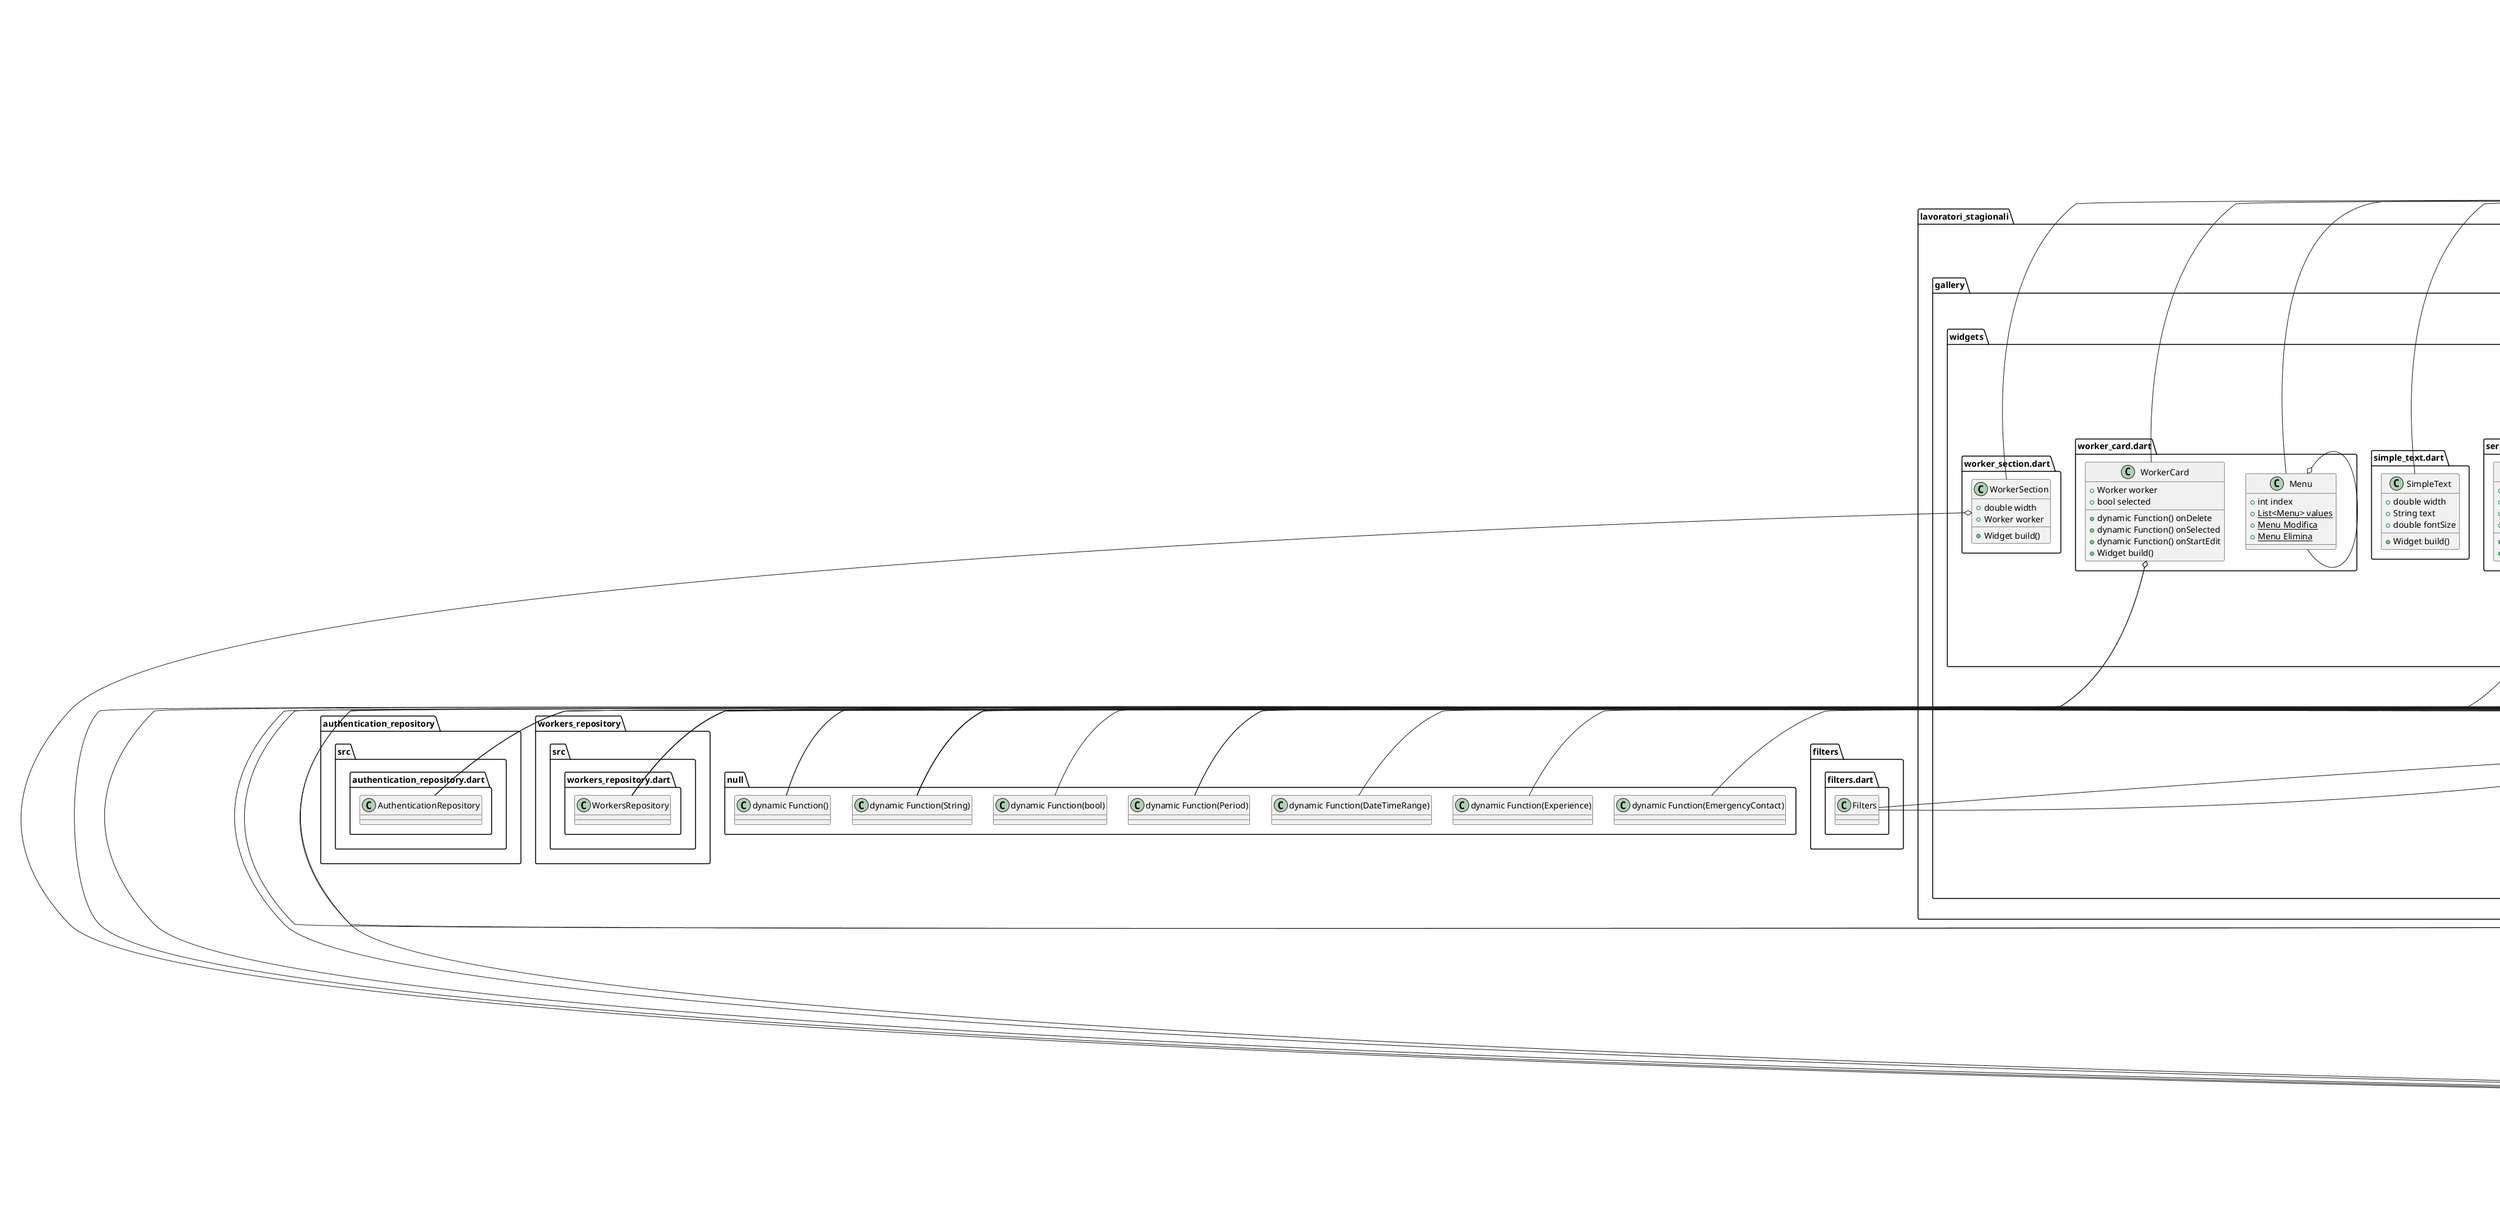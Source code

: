 @startuml
set namespaceSeparator ::

class "lavoratori_stagionali::app::app_bloc_observer.dart::AppBlocObserver" {
  +void onChange()
  +void onError()
}

"bloc::src::bloc_observer.dart::BlocObserver" <|-- "lavoratori_stagionali::app::app_bloc_observer.dart::AppBlocObserver"

class "lavoratori_stagionali::app::bloc::app_bloc.dart::AppBloc" {
  -AuthenticationRepository _authenticationRepository
  -StreamSubscription<Employee?> _employeeSubscription
  -void _onUserChanged()
  -void _onLogoutRequested()
  +Future<void> close()
}

"lavoratori_stagionali::app::bloc::app_bloc.dart::AppBloc" o-- "authentication_repository::src::authentication_repository.dart::AuthenticationRepository"
"lavoratori_stagionali::app::bloc::app_bloc.dart::AppBloc" o-- "dart::async::StreamSubscription<Employee>"
"bloc::src::bloc.dart::Bloc" <|-- "lavoratori_stagionali::app::bloc::app_bloc.dart::AppBloc"

abstract class "lavoratori_stagionali::app::bloc::app_bloc.dart::AppEvent" {
  +List<Object> props
}

"equatable::src::equatable.dart::Equatable" <|-- "lavoratori_stagionali::app::bloc::app_bloc.dart::AppEvent"

class "lavoratori_stagionali::app::bloc::app_bloc.dart::AppLogoutRequested" {
}

"lavoratori_stagionali::app::bloc::app_bloc.dart::AppEvent" <|-- "lavoratori_stagionali::app::bloc::app_bloc.dart::AppLogoutRequested"

class "lavoratori_stagionali::app::bloc::app_bloc.dart::AppEmployeeChanged" {
  +Employee employee
  +List<Object> props
}

"lavoratori_stagionali::app::bloc::app_bloc.dart::AppEmployeeChanged" o-- "employees_api::src::models::employee.dart::Employee"
"lavoratori_stagionali::app::bloc::app_bloc.dart::AppEvent" <|-- "lavoratori_stagionali::app::bloc::app_bloc.dart::AppEmployeeChanged"

class "lavoratori_stagionali::app::bloc::app_bloc.dart::AppState" {
  +AppStatus status
  +Employee employee
  +List<Object> props
}

"lavoratori_stagionali::app::bloc::app_bloc.dart::AppState" o-- "lavoratori_stagionali::app::bloc::app_bloc.dart::AppStatus"
"lavoratori_stagionali::app::bloc::app_bloc.dart::AppState" o-- "employees_api::src::models::employee.dart::Employee"
"equatable::src::equatable.dart::Equatable" <|-- "lavoratori_stagionali::app::bloc::app_bloc.dart::AppState"

class "lavoratori_stagionali::app::bloc::app_bloc.dart::AppStatus" {
  +int index
  {static} +List<AppStatus> values
  {static} +AppStatus authenticated
  {static} +AppStatus unauthenticated
}

"lavoratori_stagionali::app::bloc::app_bloc.dart::AppStatus" o-- "lavoratori_stagionali::app::bloc::app_bloc.dart::AppStatus"
"dart::core::Enum" <|-- "lavoratori_stagionali::app::bloc::app_bloc.dart::AppStatus"

class "lavoratori_stagionali::app::view::app.dart::App" {
  +WorkersRepository workersRepository
  +AuthenticationRepository authenticationRepository
  +Widget build()
}

"lavoratori_stagionali::app::view::app.dart::App" o-- "workers_repository::src::workers_repository.dart::WorkersRepository"
"lavoratori_stagionali::app::view::app.dart::App" o-- "authentication_repository::src::authentication_repository.dart::AuthenticationRepository"
"flutter::src::widgets::framework.dart::StatelessWidget" <|-- "lavoratori_stagionali::app::view::app.dart::App"

class "lavoratori_stagionali::app::view::app.dart::AppView" {
  +WorkersRepository workersRepository
  +Widget build()
}

"lavoratori_stagionali::app::view::app.dart::AppView" o-- "workers_repository::src::workers_repository.dart::WorkersRepository"
"flutter::src::widgets::framework.dart::StatelessWidget" <|-- "lavoratori_stagionali::app::view::app.dart::AppView"

class "lavoratori_stagionali::config.dart::Config" {
  {static} +String MONGO_DATABASE
  {static} +List<String> MONGO_COLLECTIONS
  {static} +String MONGO_HOST
  {static} +String MONGO_USER
  {static} +String MONGO_PASSWORD
  {static} +String SALT
  {static} +String PEPPER
}

class "lavoratori_stagionali::config.sample.dart::Config" {
  {static} +String MONGO_DATABASE
  {static} +List<String> MONGO_COLLECTIONS
  {static} +String MONGO_HOST
  {static} +String MONGO_USER
  {static} +String MONGO_PASSWORD
  {static} +String PEPPER
}

class "lavoratori_stagionali::creation::bloc::creation_bloc.dart::CreationBloc" {
  -WorkersRepository _workersRepository
  -Future<void> _onEditSubscriptionRequested()
  -Future<void> _onLanguagesSubscriptionRequested()
  -Future<void> _onLicensesSubscriptionRequested()
  -Future<void> _onAreasSubscriptionRequested()
  -Future<void> _onFieldsSubscriptionRequested()
  -Future<void> _onReset()
  -Future<void> _onWorkerSubmitted()
  -Future<void> _onFirstNameChanged()
  -Future<void> _onLastNameChanged()
  -Future<void> _onBirthdayChanged()
  -Future<void> _onBirthplaceChanged()
  -Future<void> _onNationalityChanged()
  -Future<void> _onAddressChanged()
  -Future<void> _onPhoneChanged()
  -Future<void> _onEmailChanged()
  -Future<void> _onOwnCarChanged()
  -Future<void> _onLanguageAdded()
  -Future<void> _onLanguageDeleted()
  -Future<void> _onLicenseAdded()
  -Future<void> _onLicenseDeleted()
  -Future<void> _onAreaAdded()
  -Future<void> _onAreaDeleted()
  -Future<void> _onPeriodAdded()
  -Future<void> _onPeriodDeleted()
  -Future<void> _onTaskAdded()
  -Future<void> _onTaskDeleted()
  -Future<void> _onExperienceAdded()
  -Future<void> _onExperienceDeleted()
  -Future<void> _onEmergencyContactAdded()
  -Future<void> _onEmergencyContactDeleted()
}

"lavoratori_stagionali::creation::bloc::creation_bloc.dart::CreationBloc" o-- "workers_repository::src::workers_repository.dart::WorkersRepository"
"bloc::src::bloc.dart::Bloc" <|-- "lavoratori_stagionali::creation::bloc::creation_bloc.dart::CreationBloc"

class "lavoratori_stagionali::creation::bloc::creation_bloc.dart::CreationState" {
  +CreationStatus status
  +List<String> allLanguages
  +List<String> allLicenses
  +List<String> allAreas
  +List<String> allFields
  +String firstname
  +String lastname
  +String birthday
  +String birthplace
  +String nationality
  +String address
  +String phone
  +String email
  +bool ownCar
  +List<String> languages
  +List<String> licenses
  +List<String> areas
  +List<String> fields
  +List<Period> periods
  +List<Experience> experiences
  +List<EmergencyContact> emergencyContacts
  +List<Object?> props
  +CreationState copyWith()
}

"lavoratori_stagionali::creation::bloc::creation_bloc.dart::CreationState" o-- "lavoratori_stagionali::creation::bloc::creation_bloc.dart::CreationStatus"
"equatable::src::equatable.dart::Equatable" <|-- "lavoratori_stagionali::creation::bloc::creation_bloc.dart::CreationState"

class "lavoratori_stagionali::creation::bloc::creation_bloc.dart::CreationStatus" {
  +int index
  {static} +List<CreationStatus> values
  {static} +CreationStatus initial
  {static} +CreationStatus loading
  {static} +CreationStatus success
  {static} +CreationStatus failure
}

"lavoratori_stagionali::creation::bloc::creation_bloc.dart::CreationStatus" o-- "lavoratori_stagionali::creation::bloc::creation_bloc.dart::CreationStatus"
"dart::core::Enum" <|-- "lavoratori_stagionali::creation::bloc::creation_bloc.dart::CreationStatus"

abstract class "lavoratori_stagionali::creation::bloc::creation_bloc.dart::CreationEvent" {
  +List<Object> props
}

"equatable::src::equatable.dart::Equatable" <|-- "lavoratori_stagionali::creation::bloc::creation_bloc.dart::CreationEvent"

class "lavoratori_stagionali::creation::bloc::creation_bloc.dart::EditSubscriptionRequested" {
  +Worker worker
  +List<Object> props
}

"lavoratori_stagionali::creation::bloc::creation_bloc.dart::EditSubscriptionRequested" o-- "workers_api::src::models::worker.dart::Worker"
"lavoratori_stagionali::creation::bloc::creation_bloc.dart::CreationEvent" <|-- "lavoratori_stagionali::creation::bloc::creation_bloc.dart::EditSubscriptionRequested"

class "lavoratori_stagionali::creation::bloc::creation_bloc.dart::LanguagesSubscriptionRequested" {
}

"lavoratori_stagionali::creation::bloc::creation_bloc.dart::CreationEvent" <|-- "lavoratori_stagionali::creation::bloc::creation_bloc.dart::LanguagesSubscriptionRequested"

class "lavoratori_stagionali::creation::bloc::creation_bloc.dart::LicensesSubscriptionRequested" {
}

"lavoratori_stagionali::creation::bloc::creation_bloc.dart::CreationEvent" <|-- "lavoratori_stagionali::creation::bloc::creation_bloc.dart::LicensesSubscriptionRequested"

class "lavoratori_stagionali::creation::bloc::creation_bloc.dart::AreasSubscriptionRequested" {
}

"lavoratori_stagionali::creation::bloc::creation_bloc.dart::CreationEvent" <|-- "lavoratori_stagionali::creation::bloc::creation_bloc.dart::AreasSubscriptionRequested"

class "lavoratori_stagionali::creation::bloc::creation_bloc.dart::FieldsSubscriptionRequested" {
}

"lavoratori_stagionali::creation::bloc::creation_bloc.dart::CreationEvent" <|-- "lavoratori_stagionali::creation::bloc::creation_bloc.dart::FieldsSubscriptionRequested"

class "lavoratori_stagionali::creation::bloc::creation_bloc.dart::ResetAllState" {
}

"lavoratori_stagionali::creation::bloc::creation_bloc.dart::CreationEvent" <|-- "lavoratori_stagionali::creation::bloc::creation_bloc.dart::ResetAllState"

class "lavoratori_stagionali::creation::bloc::creation_bloc.dart::WorkerSubmitted" {
  +Worker worker
  +List<Object> props
}

"lavoratori_stagionali::creation::bloc::creation_bloc.dart::WorkerSubmitted" o-- "workers_api::src::models::worker.dart::Worker"
"lavoratori_stagionali::creation::bloc::creation_bloc.dart::CreationEvent" <|-- "lavoratori_stagionali::creation::bloc::creation_bloc.dart::WorkerSubmitted"

class "lavoratori_stagionali::creation::bloc::creation_bloc.dart::FirstNameChanged" {
  +String text
  +List<Object> props
}

"lavoratori_stagionali::creation::bloc::creation_bloc.dart::CreationEvent" <|-- "lavoratori_stagionali::creation::bloc::creation_bloc.dart::FirstNameChanged"

class "lavoratori_stagionali::creation::bloc::creation_bloc.dart::LastNameChanged" {
  +String text
  +List<Object> props
}

"lavoratori_stagionali::creation::bloc::creation_bloc.dart::CreationEvent" <|-- "lavoratori_stagionali::creation::bloc::creation_bloc.dart::LastNameChanged"

class "lavoratori_stagionali::creation::bloc::creation_bloc.dart::BirthdayChanged" {
  +String text
  +List<Object> props
}

"lavoratori_stagionali::creation::bloc::creation_bloc.dart::CreationEvent" <|-- "lavoratori_stagionali::creation::bloc::creation_bloc.dart::BirthdayChanged"

class "lavoratori_stagionali::creation::bloc::creation_bloc.dart::BirthplaceChanged" {
  +String text
  +List<Object> props
}

"lavoratori_stagionali::creation::bloc::creation_bloc.dart::CreationEvent" <|-- "lavoratori_stagionali::creation::bloc::creation_bloc.dart::BirthplaceChanged"

class "lavoratori_stagionali::creation::bloc::creation_bloc.dart::NationalityChanged" {
  +String text
  +List<Object> props
}

"lavoratori_stagionali::creation::bloc::creation_bloc.dart::CreationEvent" <|-- "lavoratori_stagionali::creation::bloc::creation_bloc.dart::NationalityChanged"

class "lavoratori_stagionali::creation::bloc::creation_bloc.dart::AddressChanged" {
  +String text
  +List<Object> props
}

"lavoratori_stagionali::creation::bloc::creation_bloc.dart::CreationEvent" <|-- "lavoratori_stagionali::creation::bloc::creation_bloc.dart::AddressChanged"

class "lavoratori_stagionali::creation::bloc::creation_bloc.dart::PhoneChanged" {
  +String text
  +List<Object> props
}

"lavoratori_stagionali::creation::bloc::creation_bloc.dart::CreationEvent" <|-- "lavoratori_stagionali::creation::bloc::creation_bloc.dart::PhoneChanged"

class "lavoratori_stagionali::creation::bloc::creation_bloc.dart::EmailChanged" {
  +String text
  +List<Object> props
}

"lavoratori_stagionali::creation::bloc::creation_bloc.dart::CreationEvent" <|-- "lavoratori_stagionali::creation::bloc::creation_bloc.dart::EmailChanged"

class "lavoratori_stagionali::creation::bloc::creation_bloc.dart::OwnCarChanged" {
  +bool status
  +List<Object> props
}

"lavoratori_stagionali::creation::bloc::creation_bloc.dart::CreationEvent" <|-- "lavoratori_stagionali::creation::bloc::creation_bloc.dart::OwnCarChanged"

class "lavoratori_stagionali::creation::bloc::creation_bloc.dart::LanguageAdded" {
  +String language
  +List<Object> props
}

"lavoratori_stagionali::creation::bloc::creation_bloc.dart::CreationEvent" <|-- "lavoratori_stagionali::creation::bloc::creation_bloc.dart::LanguageAdded"

class "lavoratori_stagionali::creation::bloc::creation_bloc.dart::LanguageDeleted" {
  +String language
  +List<Object> props
}

"lavoratori_stagionali::creation::bloc::creation_bloc.dart::CreationEvent" <|-- "lavoratori_stagionali::creation::bloc::creation_bloc.dart::LanguageDeleted"

class "lavoratori_stagionali::creation::bloc::creation_bloc.dart::LicenseAdded" {
  +String license
  +List<Object> props
}

"lavoratori_stagionali::creation::bloc::creation_bloc.dart::CreationEvent" <|-- "lavoratori_stagionali::creation::bloc::creation_bloc.dart::LicenseAdded"

class "lavoratori_stagionali::creation::bloc::creation_bloc.dart::LicenseDeleted" {
  +String license
  +List<Object> props
}

"lavoratori_stagionali::creation::bloc::creation_bloc.dart::CreationEvent" <|-- "lavoratori_stagionali::creation::bloc::creation_bloc.dart::LicenseDeleted"

class "lavoratori_stagionali::creation::bloc::creation_bloc.dart::AreaAdded" {
  +String area
  +List<Object> props
}

"lavoratori_stagionali::creation::bloc::creation_bloc.dart::CreationEvent" <|-- "lavoratori_stagionali::creation::bloc::creation_bloc.dart::AreaAdded"

class "lavoratori_stagionali::creation::bloc::creation_bloc.dart::AreaDeleted" {
  +String area
  +List<Object> props
}

"lavoratori_stagionali::creation::bloc::creation_bloc.dart::CreationEvent" <|-- "lavoratori_stagionali::creation::bloc::creation_bloc.dart::AreaDeleted"

class "lavoratori_stagionali::creation::bloc::creation_bloc.dart::FieldAdded" {
  +String field
  +List<Object> props
}

"lavoratori_stagionali::creation::bloc::creation_bloc.dart::CreationEvent" <|-- "lavoratori_stagionali::creation::bloc::creation_bloc.dart::FieldAdded"

class "lavoratori_stagionali::creation::bloc::creation_bloc.dart::FieldDeleted" {
  +String field
  +List<Object> props
}

"lavoratori_stagionali::creation::bloc::creation_bloc.dart::CreationEvent" <|-- "lavoratori_stagionali::creation::bloc::creation_bloc.dart::FieldDeleted"

class "lavoratori_stagionali::creation::bloc::creation_bloc.dart::PeriodAdded" {
  +DateTime start
  +DateTime end
  +List<Object> props
}

"lavoratori_stagionali::creation::bloc::creation_bloc.dart::CreationEvent" <|-- "lavoratori_stagionali::creation::bloc::creation_bloc.dart::PeriodAdded"

class "lavoratori_stagionali::creation::bloc::creation_bloc.dart::PeriodDeleted" {
  +Period period
  +List<Object> props
}

"lavoratori_stagionali::creation::bloc::creation_bloc.dart::PeriodDeleted" o-- "workers_api::src::models::submodels::period::period.dart::Period"
"lavoratori_stagionali::creation::bloc::creation_bloc.dart::CreationEvent" <|-- "lavoratori_stagionali::creation::bloc::creation_bloc.dart::PeriodDeleted"

class "lavoratori_stagionali::creation::bloc::creation_bloc.dart::ExperienceAdded" {
  +Experience experience
  +List<Object> props
}

"lavoratori_stagionali::creation::bloc::creation_bloc.dart::ExperienceAdded" o-- "workers_api::src::models::submodels::experience::experience.dart::Experience"
"lavoratori_stagionali::creation::bloc::creation_bloc.dart::CreationEvent" <|-- "lavoratori_stagionali::creation::bloc::creation_bloc.dart::ExperienceAdded"

class "lavoratori_stagionali::creation::bloc::creation_bloc.dart::ExperienceDeleted" {
  +Experience experience
  +List<Object> props
}

"lavoratori_stagionali::creation::bloc::creation_bloc.dart::ExperienceDeleted" o-- "workers_api::src::models::submodels::experience::experience.dart::Experience"
"lavoratori_stagionali::creation::bloc::creation_bloc.dart::CreationEvent" <|-- "lavoratori_stagionali::creation::bloc::creation_bloc.dart::ExperienceDeleted"

class "lavoratori_stagionali::creation::bloc::creation_bloc.dart::EmergencyContactAdded" {
  +EmergencyContact emergencyContact
  +List<Object> props
}

"lavoratori_stagionali::creation::bloc::creation_bloc.dart::EmergencyContactAdded" o-- "workers_api::src::models::submodels::emergency_contact::emergency_contact.dart::EmergencyContact"
"lavoratori_stagionali::creation::bloc::creation_bloc.dart::CreationEvent" <|-- "lavoratori_stagionali::creation::bloc::creation_bloc.dart::EmergencyContactAdded"

class "lavoratori_stagionali::creation::bloc::creation_bloc.dart::EmergencyContactDeleted" {
  +EmergencyContact emergencyContact
  +List<Object> props
}

"lavoratori_stagionali::creation::bloc::creation_bloc.dart::EmergencyContactDeleted" o-- "workers_api::src::models::submodels::emergency_contact::emergency_contact.dart::EmergencyContact"
"lavoratori_stagionali::creation::bloc::creation_bloc.dart::CreationEvent" <|-- "lavoratori_stagionali::creation::bloc::creation_bloc.dart::EmergencyContactDeleted"

class "lavoratori_stagionali::creation::view::creation_page.dart::CreationPage" {
  +Worker? toEdit
  -GlobalKey<FormState> _formKey
  -GlobalKey<FormFieldState<dynamic>> _fistnameKey
  -GlobalKey<FormFieldState<dynamic>> _lastnameKey
  -GlobalKey<FormFieldState<dynamic>> _phoneKey
  -GlobalKey<FormFieldState<dynamic>> _mailKey
  -GlobalKey<FormFieldState<dynamic>> _birthdayKey
  -GlobalKey<FormFieldState<dynamic>> _birthplaceKey
  -GlobalKey<FormFieldState<dynamic>> _nationalityKey
  -GlobalKey<FormFieldState<dynamic>> _addressKey
  -GlobalKey<ScaffoldState> _scaffoldKey
  +Widget build()
  +bool allFieldsIsCompiled()
}

"lavoratori_stagionali::creation::view::creation_page.dart::CreationPage" o-- "workers_api::src::models::worker.dart::Worker"
"lavoratori_stagionali::creation::view::creation_page.dart::CreationPage" o-- "flutter::src::widgets::framework.dart::GlobalKey<FormState>"
"lavoratori_stagionali::creation::view::creation_page.dart::CreationPage" o-- "flutter::src::widgets::framework.dart::GlobalKey<FormFieldState<dynamic>>"
"lavoratori_stagionali::creation::view::creation_page.dart::CreationPage" o-- "flutter::src::widgets::framework.dart::GlobalKey<ScaffoldState>"
"flutter::src::widgets::framework.dart::StatelessWidget" <|-- "lavoratori_stagionali::creation::view::creation_page.dart::CreationPage"

class "lavoratori_stagionali::creation::widgets::chip_list.dart::ChipList" {
  +String title
  +String hint
  +double width
  +List<String> list
  +dynamic Function(String) onAdd
  +dynamic Function(String) onDelete
  -TextEditingController _controller
  +Widget build()
}

"lavoratori_stagionali::creation::widgets::chip_list.dart::ChipList" o-- "null::dynamic Function(String)"
"lavoratori_stagionali::creation::widgets::chip_list.dart::ChipList" o-- "flutter::src::widgets::editable_text.dart::TextEditingController"
"flutter::src::widgets::framework.dart::StatelessWidget" <|-- "lavoratori_stagionali::creation::widgets::chip_list.dart::ChipList"

class "lavoratori_stagionali::creation::widgets::emergency_contact_list.dart::EmergencyContactList" {
  +String title
  +String hint
  +double width
  +double height
  +List<EmergencyContact> list
  +dynamic Function(EmergencyContact) onAdd
  +dynamic Function(EmergencyContact) onDelete
  +GlobalKey<ScaffoldState> scaffoldKey
  +Widget build()
  +Future<EmergencyContact?> showEmergencyContactBuilder()
}

"lavoratori_stagionali::creation::widgets::emergency_contact_list.dart::EmergencyContactList" o-- "null::dynamic Function(EmergencyContact)"
"lavoratori_stagionali::creation::widgets::emergency_contact_list.dart::EmergencyContactList" o-- "flutter::src::widgets::framework.dart::GlobalKey<ScaffoldState>"
"flutter::src::widgets::framework.dart::StatelessWidget" <|-- "lavoratori_stagionali::creation::widgets::emergency_contact_list.dart::EmergencyContactList"

class "lavoratori_stagionali::creation::widgets::experience_list.dart::ExperienceList" {
  +String title
  +String hint
  +double width
  +double height
  +List<Experience> list
  +dynamic Function(Experience) onAdd
  +dynamic Function(Experience) onDelete
  +GlobalKey<ScaffoldState> scaffoldKey
  +Widget build()
  +Future<Experience?> showExperienceBuilder()
}

"lavoratori_stagionali::creation::widgets::experience_list.dart::ExperienceList" o-- "null::dynamic Function(Experience)"
"lavoratori_stagionali::creation::widgets::experience_list.dart::ExperienceList" o-- "flutter::src::widgets::framework.dart::GlobalKey<ScaffoldState>"
"flutter::src::widgets::framework.dart::StatelessWidget" <|-- "lavoratori_stagionali::creation::widgets::experience_list.dart::ExperienceList"

class "lavoratori_stagionali::creation::widgets::period_list.dart::PeriodList" {
  +String title
  +String hint
  +double width
  +List<Period> list
  +dynamic Function(DateTimeRange) onAdd
  +dynamic Function(Period) onDelete
  +Widget build()
}

"lavoratori_stagionali::creation::widgets::period_list.dart::PeriodList" o-- "null::dynamic Function(DateTimeRange)"
"lavoratori_stagionali::creation::widgets::period_list.dart::PeriodList" o-- "null::dynamic Function(Period)"
"flutter::src::widgets::framework.dart::StatelessWidget" <|-- "lavoratori_stagionali::creation::widgets::period_list.dart::PeriodList"

class "lavoratori_stagionali::creation::widgets::selection_list.dart::SelectionList" {
  +String title
  +String hint
  +double width
  +List<String> selected
  +List<String> list
  +dynamic Function(String) onAdd
  +dynamic Function(String) onDelete
  -TextEditingController _controller
  +Set<dynamic> items
  +Widget build()
}

"lavoratori_stagionali::creation::widgets::selection_list.dart::SelectionList" o-- "null::dynamic Function(String)"
"lavoratori_stagionali::creation::widgets::selection_list.dart::SelectionList" o-- "flutter::src::widgets::editable_text.dart::TextEditingController"
"flutter::src::widgets::framework.dart::StatelessWidget" <|-- "lavoratori_stagionali::creation::widgets::selection_list.dart::SelectionList"

class "lavoratori_stagionali::gallery::bloc::gallery_bloc.dart::GalleryBloc" {
  -WorkersRepository _workersRepository
  -StreamSubscription<dynamic> _workersSubscription
  -Future<void> _onWorkersSubscriptionRequested()
  -Future<void> _onLanguagesSubscriptionRequested()
  -Future<void> _onLicensesSubscriptionRequested()
  -Future<void> _onAreasSubscriptionRequested()
  -Future<void> _onFieldsSubscriptionRequested()
  -Future<void> _onWorkerDeleted()
  -Future<void> _onUndoDeletionRequested()
  -Future<void> _onWorkerSelected()
  -Future<void> _onOpenFilters()
  -Future<void> _onOwnCarChange()
  -Future<void> _onSearchModeChange()
  -Future<void> _onAddLanguages()
  -Future<void> _onAddLicenses()
  -Future<void> _onAddAreas()
  -Future<void> _onAddFields()
  -Future<void> _onAddPeriods()
  -Future<void> _onRemoveLanguages()
  -Future<void> _onRemoveLicenses()
  -Future<void> _onRemoveAreas()
  -Future<void> _onRemoveFields()
  -Future<void> _onRemovePeriods()
  -Future<void> _onKeywordsChanged()
}

"lavoratori_stagionali::gallery::bloc::gallery_bloc.dart::GalleryBloc" o-- "workers_repository::src::workers_repository.dart::WorkersRepository"
"lavoratori_stagionali::gallery::bloc::gallery_bloc.dart::GalleryBloc" o-- "dart::async::StreamSubscription<dynamic>"
"bloc::src::bloc.dart::Bloc" <|-- "lavoratori_stagionali::gallery::bloc::gallery_bloc.dart::GalleryBloc"

class "lavoratori_stagionali::gallery::bloc::gallery_bloc.dart::GalleryState" {
  +GalleryStatus status
  +List<Worker> workers
  +Worker? lastDeletedWorker
  +Worker? selected
  +bool filtersIsOpen
  +List<String> allLanguages
  +List<String> allLicenses
  +List<String> allAreas
  +List<String> allFields
  +Filters filters
  +bool searchMode
  +Iterable<Worker> filteredWorkers
  +List<Object?> props
  +GalleryState copyWith()
}

"lavoratori_stagionali::gallery::bloc::gallery_bloc.dart::GalleryState" o-- "lavoratori_stagionali::gallery::bloc::gallery_bloc.dart::GalleryStatus"
"lavoratori_stagionali::gallery::bloc::gallery_bloc.dart::GalleryState" o-- "workers_api::src::models::worker.dart::Worker"
"lavoratori_stagionali::gallery::bloc::gallery_bloc.dart::GalleryState" o-- "filters::filters.dart::Filters"
"equatable::src::equatable.dart::Equatable" <|-- "lavoratori_stagionali::gallery::bloc::gallery_bloc.dart::GalleryState"

class "lavoratori_stagionali::gallery::bloc::gallery_bloc.dart::GalleryStatus" {
  +int index
  {static} +List<GalleryStatus> values
  {static} +GalleryStatus initial
  {static} +GalleryStatus loading
  {static} +GalleryStatus success
  {static} +GalleryStatus failure
}

"lavoratori_stagionali::gallery::bloc::gallery_bloc.dart::GalleryStatus" o-- "lavoratori_stagionali::gallery::bloc::gallery_bloc.dart::GalleryStatus"
"dart::core::Enum" <|-- "lavoratori_stagionali::gallery::bloc::gallery_bloc.dart::GalleryStatus"

abstract class "lavoratori_stagionali::gallery::bloc::gallery_bloc.dart::GalleryEvent" {
  +List<Object> props
}

"equatable::src::equatable.dart::Equatable" <|-- "lavoratori_stagionali::gallery::bloc::gallery_bloc.dart::GalleryEvent"

class "lavoratori_stagionali::gallery::bloc::gallery_bloc.dart::WorkersSubscriptionRequested" {
}

"lavoratori_stagionali::gallery::bloc::gallery_bloc.dart::GalleryEvent" <|-- "lavoratori_stagionali::gallery::bloc::gallery_bloc.dart::WorkersSubscriptionRequested"

class "lavoratori_stagionali::gallery::bloc::gallery_bloc.dart::LanguagesSubscriptionRequested" {
}

"lavoratori_stagionali::gallery::bloc::gallery_bloc.dart::GalleryEvent" <|-- "lavoratori_stagionali::gallery::bloc::gallery_bloc.dart::LanguagesSubscriptionRequested"

class "lavoratori_stagionali::gallery::bloc::gallery_bloc.dart::LicensesSubscriptionRequested" {
}

"lavoratori_stagionali::gallery::bloc::gallery_bloc.dart::GalleryEvent" <|-- "lavoratori_stagionali::gallery::bloc::gallery_bloc.dart::LicensesSubscriptionRequested"

class "lavoratori_stagionali::gallery::bloc::gallery_bloc.dart::AreasSubscriptionRequested" {
}

"lavoratori_stagionali::gallery::bloc::gallery_bloc.dart::GalleryEvent" <|-- "lavoratori_stagionali::gallery::bloc::gallery_bloc.dart::AreasSubscriptionRequested"

class "lavoratori_stagionali::gallery::bloc::gallery_bloc.dart::FieldsSubscriptionRequested" {
}

"lavoratori_stagionali::gallery::bloc::gallery_bloc.dart::GalleryEvent" <|-- "lavoratori_stagionali::gallery::bloc::gallery_bloc.dart::FieldsSubscriptionRequested"

class "lavoratori_stagionali::gallery::bloc::gallery_bloc.dart::WorkerDeleted" {
  +Worker worker
  +List<Object> props
}

"lavoratori_stagionali::gallery::bloc::gallery_bloc.dart::WorkerDeleted" o-- "workers_api::src::models::worker.dart::Worker"
"lavoratori_stagionali::gallery::bloc::gallery_bloc.dart::GalleryEvent" <|-- "lavoratori_stagionali::gallery::bloc::gallery_bloc.dart::WorkerDeleted"

class "lavoratori_stagionali::gallery::bloc::gallery_bloc.dart::WorkerUndoDeletionRequested" {
}

"lavoratori_stagionali::gallery::bloc::gallery_bloc.dart::GalleryEvent" <|-- "lavoratori_stagionali::gallery::bloc::gallery_bloc.dart::WorkerUndoDeletionRequested"

class "lavoratori_stagionali::gallery::bloc::gallery_bloc.dart::WorkerSelection" {
  +Worker selection
  +List<Object> props
}

"lavoratori_stagionali::gallery::bloc::gallery_bloc.dart::WorkerSelection" o-- "workers_api::src::models::worker.dart::Worker"
"lavoratori_stagionali::gallery::bloc::gallery_bloc.dart::GalleryEvent" <|-- "lavoratori_stagionali::gallery::bloc::gallery_bloc.dart::WorkerSelection"

class "lavoratori_stagionali::gallery::bloc::gallery_bloc.dart::OpenFilters" {
}

"lavoratori_stagionali::gallery::bloc::gallery_bloc.dart::GalleryEvent" <|-- "lavoratori_stagionali::gallery::bloc::gallery_bloc.dart::OpenFilters"

class "lavoratori_stagionali::gallery::bloc::gallery_bloc.dart::AddLanguages" {
  +String language
  +List<Object> props
}

"lavoratori_stagionali::gallery::bloc::gallery_bloc.dart::GalleryEvent" <|-- "lavoratori_stagionali::gallery::bloc::gallery_bloc.dart::AddLanguages"

class "lavoratori_stagionali::gallery::bloc::gallery_bloc.dart::AddLicenses" {
  +String license
  +List<Object> props
}

"lavoratori_stagionali::gallery::bloc::gallery_bloc.dart::GalleryEvent" <|-- "lavoratori_stagionali::gallery::bloc::gallery_bloc.dart::AddLicenses"

class "lavoratori_stagionali::gallery::bloc::gallery_bloc.dart::AddAreas" {
  +String area
  +List<Object> props
}

"lavoratori_stagionali::gallery::bloc::gallery_bloc.dart::GalleryEvent" <|-- "lavoratori_stagionali::gallery::bloc::gallery_bloc.dart::AddAreas"

class "lavoratori_stagionali::gallery::bloc::gallery_bloc.dart::AddFields" {
  +String field
  +List<Object> props
}

"lavoratori_stagionali::gallery::bloc::gallery_bloc.dart::GalleryEvent" <|-- "lavoratori_stagionali::gallery::bloc::gallery_bloc.dart::AddFields"

class "lavoratori_stagionali::gallery::bloc::gallery_bloc.dart::AddPeriods" {
  +Period period
  +List<Object> props
}

"lavoratori_stagionali::gallery::bloc::gallery_bloc.dart::AddPeriods" o-- "workers_api::src::models::submodels::period::period.dart::Period"
"lavoratori_stagionali::gallery::bloc::gallery_bloc.dart::GalleryEvent" <|-- "lavoratori_stagionali::gallery::bloc::gallery_bloc.dart::AddPeriods"

class "lavoratori_stagionali::gallery::bloc::gallery_bloc.dart::RemoveLanguages" {
  +String language
  +List<Object> props
}

"lavoratori_stagionali::gallery::bloc::gallery_bloc.dart::GalleryEvent" <|-- "lavoratori_stagionali::gallery::bloc::gallery_bloc.dart::RemoveLanguages"

class "lavoratori_stagionali::gallery::bloc::gallery_bloc.dart::RemoveLicenses" {
  +String license
  +List<Object> props
}

"lavoratori_stagionali::gallery::bloc::gallery_bloc.dart::GalleryEvent" <|-- "lavoratori_stagionali::gallery::bloc::gallery_bloc.dart::RemoveLicenses"

class "lavoratori_stagionali::gallery::bloc::gallery_bloc.dart::RemoveAreas" {
  +String area
  +List<Object> props
}

"lavoratori_stagionali::gallery::bloc::gallery_bloc.dart::GalleryEvent" <|-- "lavoratori_stagionali::gallery::bloc::gallery_bloc.dart::RemoveAreas"

class "lavoratori_stagionali::gallery::bloc::gallery_bloc.dart::RemoveFields" {
  +String field
  +List<Object> props
}

"lavoratori_stagionali::gallery::bloc::gallery_bloc.dart::GalleryEvent" <|-- "lavoratori_stagionali::gallery::bloc::gallery_bloc.dart::RemoveFields"

class "lavoratori_stagionali::gallery::bloc::gallery_bloc.dart::RemovePeriods" {
  +Period period
  +List<Object> props
}

"lavoratori_stagionali::gallery::bloc::gallery_bloc.dart::RemovePeriods" o-- "workers_api::src::models::submodels::period::period.dart::Period"
"lavoratori_stagionali::gallery::bloc::gallery_bloc.dart::GalleryEvent" <|-- "lavoratori_stagionali::gallery::bloc::gallery_bloc.dart::RemovePeriods"

class "lavoratori_stagionali::gallery::bloc::gallery_bloc.dart::OwnCarChange" {
}

"lavoratori_stagionali::gallery::bloc::gallery_bloc.dart::GalleryEvent" <|-- "lavoratori_stagionali::gallery::bloc::gallery_bloc.dart::OwnCarChange"

class "lavoratori_stagionali::gallery::bloc::gallery_bloc.dart::ChangeSearchMode" {
}

"lavoratori_stagionali::gallery::bloc::gallery_bloc.dart::GalleryEvent" <|-- "lavoratori_stagionali::gallery::bloc::gallery_bloc.dart::ChangeSearchMode"

class "lavoratori_stagionali::gallery::bloc::gallery_bloc.dart::KeywordsChange" {
  +String keywords
  +List<Object> props
}

"lavoratori_stagionali::gallery::bloc::gallery_bloc.dart::GalleryEvent" <|-- "lavoratori_stagionali::gallery::bloc::gallery_bloc.dart::KeywordsChange"

class "lavoratori_stagionali::gallery::view::gallery_page.dart::GalleryPage" {
  +Widget build()
}

"flutter::src::widgets::framework.dart::StatelessWidget" <|-- "lavoratori_stagionali::gallery::view::gallery_page.dart::GalleryPage"

class "lavoratori_stagionali::gallery::widgets::contact_card.dart::ContactCard" {
  +double width
  +EmergencyContact contact
  +Widget build()
}

"lavoratori_stagionali::gallery::widgets::contact_card.dart::ContactCard" o-- "workers_api::src::models::submodels::emergency_contact::emergency_contact.dart::EmergencyContact"
"flutter::src::widgets::framework.dart::StatelessWidget" <|-- "lavoratori_stagionali::gallery::widgets::contact_card.dart::ContactCard"

class "lavoratori_stagionali::gallery::widgets::experience_card.dart::ExperienceCard" {
  +double width
  +Experience experience
  +Widget build()
}

"lavoratori_stagionali::gallery::widgets::experience_card.dart::ExperienceCard" o-- "workers_api::src::models::submodels::experience::experience.dart::Experience"
"flutter::src::widgets::framework.dart::StatelessWidget" <|-- "lavoratori_stagionali::gallery::widgets::experience_card.dart::ExperienceCard"

class "lavoratori_stagionali::gallery::widgets::filters_section.dart::FilterSection" {
  +double width
  +Filters filters
  +List<String> allLanguages
  +List<String> allLicenses
  +List<String> allAreas
  +List<String> allFields
  +bool searchMode
  +dynamic Function() changeMode
  +dynamic Function(String) addLanguages
  +dynamic Function(String) removeLanguages
  +dynamic Function(String) addLicenses
  +dynamic Function(String) removeLicenses
  +dynamic Function(String) addAreas
  +dynamic Function(String) removeAreas
  +dynamic Function(String) addFields
  +dynamic Function(String) removeFields
  +dynamic Function(Period) addPeriods
  +dynamic Function(Period) removePeriods
  +dynamic Function(bool) changeOwnCar
  +Widget build()
}

"lavoratori_stagionali::gallery::widgets::filters_section.dart::FilterSection" o-- "filters::filters.dart::Filters"
"lavoratori_stagionali::gallery::widgets::filters_section.dart::FilterSection" o-- "null::dynamic Function()"
"lavoratori_stagionali::gallery::widgets::filters_section.dart::FilterSection" o-- "null::dynamic Function(String)"
"lavoratori_stagionali::gallery::widgets::filters_section.dart::FilterSection" o-- "null::dynamic Function(Period)"
"lavoratori_stagionali::gallery::widgets::filters_section.dart::FilterSection" o-- "null::dynamic Function(bool)"
"flutter::src::widgets::framework.dart::StatelessWidget" <|-- "lavoratori_stagionali::gallery::widgets::filters_section.dart::FilterSection"

class "lavoratori_stagionali::gallery::widgets::selection_list.dart::SelectionWidget" {
  +String title
  +double width
  +List<String> selected
  +List<String> list
  +dynamic Function(String) onAdd
  +dynamic Function(String) onDelete
  +Widget build()
}

"lavoratori_stagionali::gallery::widgets::selection_list.dart::SelectionWidget" o-- "null::dynamic Function(String)"
"flutter::src::widgets::framework.dart::StatelessWidget" <|-- "lavoratori_stagionali::gallery::widgets::selection_list.dart::SelectionWidget"

class "lavoratori_stagionali::gallery::widgets::serach_bar.dart::SearchBarWidget" {
  +Color backgroudColor
  +String hintText
  +Widget? suffix
  +Widget? prefix
  +dynamic Function(String) onChange
  +Widget build()
}

"lavoratori_stagionali::gallery::widgets::serach_bar.dart::SearchBarWidget" o-- "dart::ui::Color"
"lavoratori_stagionali::gallery::widgets::serach_bar.dart::SearchBarWidget" o-- "flutter::src::widgets::framework.dart::Widget"
"lavoratori_stagionali::gallery::widgets::serach_bar.dart::SearchBarWidget" o-- "null::dynamic Function(String)"
"flutter::src::widgets::framework.dart::StatelessWidget" <|-- "lavoratori_stagionali::gallery::widgets::serach_bar.dart::SearchBarWidget"

class "lavoratori_stagionali::gallery::widgets::simple_text.dart::SimpleText" {
  +double width
  +String text
  +double fontSize
  +Widget build()
}

"flutter::src::widgets::framework.dart::StatelessWidget" <|-- "lavoratori_stagionali::gallery::widgets::simple_text.dart::SimpleText"

class "lavoratori_stagionali::gallery::widgets::worker_card.dart::WorkerCard" {
  +Worker worker
  +bool selected
  +dynamic Function() onDelete
  +dynamic Function() onSelected
  +dynamic Function() onStartEdit
  +Widget build()
}

"lavoratori_stagionali::gallery::widgets::worker_card.dart::WorkerCard" o-- "workers_api::src::models::worker.dart::Worker"
"lavoratori_stagionali::gallery::widgets::worker_card.dart::WorkerCard" o-- "null::dynamic Function()"
"flutter::src::widgets::framework.dart::StatelessWidget" <|-- "lavoratori_stagionali::gallery::widgets::worker_card.dart::WorkerCard"

class "lavoratori_stagionali::gallery::widgets::worker_card.dart::Menu" {
  +int index
  {static} +List<Menu> values
  {static} +Menu Modifica
  {static} +Menu Elimina
}

"lavoratori_stagionali::gallery::widgets::worker_card.dart::Menu" o-- "lavoratori_stagionali::gallery::widgets::worker_card.dart::Menu"
"dart::core::Enum" <|-- "lavoratori_stagionali::gallery::widgets::worker_card.dart::Menu"

class "lavoratori_stagionali::gallery::widgets::worker_section.dart::WorkerSection" {
  +double width
  +Worker worker
  +Widget build()
}

"lavoratori_stagionali::gallery::widgets::worker_section.dart::WorkerSection" o-- "workers_api::src::models::worker.dart::Worker"
"flutter::src::widgets::framework.dart::StatelessWidget" <|-- "lavoratori_stagionali::gallery::widgets::worker_section.dart::WorkerSection"

class "lavoratori_stagionali::home::cubit::home_cubit.dart::HomeCubit" {
  +void setTab()
  +void editWorker()
}

"bloc::src::cubit.dart::Cubit" <|-- "lavoratori_stagionali::home::cubit::home_cubit.dart::HomeCubit"

class "lavoratori_stagionali::home::cubit::home_cubit.dart::HomeState" {
  +HomeTab tab
  +Worker? toEdit
  +List<Object> props
}

"lavoratori_stagionali::home::cubit::home_cubit.dart::HomeState" o-- "lavoratori_stagionali::home::cubit::home_cubit.dart::HomeTab"
"lavoratori_stagionali::home::cubit::home_cubit.dart::HomeState" o-- "workers_api::src::models::worker.dart::Worker"
"equatable::src::equatable.dart::Equatable" <|-- "lavoratori_stagionali::home::cubit::home_cubit.dart::HomeState"

class "lavoratori_stagionali::home::cubit::home_cubit.dart::HomeTab" {
  +int index
  {static} +List<HomeTab> values
  {static} +HomeTab gallery
  {static} +HomeTab creation
}

"lavoratori_stagionali::home::cubit::home_cubit.dart::HomeTab" o-- "lavoratori_stagionali::home::cubit::home_cubit.dart::HomeTab"
"dart::core::Enum" <|-- "lavoratori_stagionali::home::cubit::home_cubit.dart::HomeTab"

class "lavoratori_stagionali::home::view::home_page.dart::HomePage" {
  +WorkersRepository workersRepository
  {static} +Page<dynamic> page()
  +Widget build()
}

"lavoratori_stagionali::home::view::home_page.dart::HomePage" o-- "workers_repository::src::workers_repository.dart::WorkersRepository"
"flutter::src::widgets::framework.dart::StatelessWidget" <|-- "lavoratori_stagionali::home::view::home_page.dart::HomePage"

class "lavoratori_stagionali::home::view::home_page.dart::HomeView" {
  +Widget build()
}

"flutter::src::widgets::framework.dart::StatelessWidget" <|-- "lavoratori_stagionali::home::view::home_page.dart::HomeView"

class "lavoratori_stagionali::home::view::home_page.dart::_HomeTabButton" {
  +HomeTab groupValue
  +HomeTab value
  +Widget icon
  +String title
  +Widget build()
}

"lavoratori_stagionali::home::view::home_page.dart::_HomeTabButton" o-- "lavoratori_stagionali::home::cubit::home_cubit.dart::HomeTab"
"lavoratori_stagionali::home::view::home_page.dart::_HomeTabButton" o-- "flutter::src::widgets::framework.dart::Widget"
"flutter::src::widgets::framework.dart::StatelessWidget" <|-- "lavoratori_stagionali::home::view::home_page.dart::_HomeTabButton"

class "lavoratori_stagionali::home::view::home_page.dart::Menu" {
  +int index
  {static} +List<Menu> values
  {static} +Menu Logout
}

"lavoratori_stagionali::home::view::home_page.dart::Menu" o-- "lavoratori_stagionali::home::view::home_page.dart::Menu"
"dart::core::Enum" <|-- "lavoratori_stagionali::home::view::home_page.dart::Menu"

class "lavoratori_stagionali::login::cubit::login_cubit.dart::LoginCubit" {
  -AuthenticationRepository _authenticationRepository
  +void emailChanged()
  +void passwordChanged()
  +void passwordVisibilityChanged()
  +Future<void> logInWithCredentials()
}

"lavoratori_stagionali::login::cubit::login_cubit.dart::LoginCubit" o-- "authentication_repository::src::authentication_repository.dart::AuthenticationRepository"
"bloc::src::cubit.dart::Cubit" <|-- "lavoratori_stagionali::login::cubit::login_cubit.dart::LoginCubit"

class "lavoratori_stagionali::login::cubit::login_cubit.dart::LoginState" {
  +String email
  +String password
  +bool password_visibility
  +String? errorMessage
  +LoginStatus status
  +List<Object> props
  +LoginState copyWith()
}

"lavoratori_stagionali::login::cubit::login_cubit.dart::LoginState" o-- "lavoratori_stagionali::login::cubit::login_cubit.dart::LoginStatus"
"equatable::src::equatable.dart::Equatable" <|-- "lavoratori_stagionali::login::cubit::login_cubit.dart::LoginState"

class "lavoratori_stagionali::login::cubit::login_cubit.dart::LoginStatus" {
  +int index
  {static} +List<LoginStatus> values
  {static} +LoginStatus invalid
  {static} +LoginStatus isValidated
  {static} +LoginStatus submissionInProgress
  {static} +LoginStatus submissionSuccess
  {static} +LoginStatus isSubmissionFailure
}

"lavoratori_stagionali::login::cubit::login_cubit.dart::LoginStatus" o-- "lavoratori_stagionali::login::cubit::login_cubit.dart::LoginStatus"
"dart::core::Enum" <|-- "lavoratori_stagionali::login::cubit::login_cubit.dart::LoginStatus"

class "lavoratori_stagionali::login::view::login_form.dart::LoginForm" {
  +Widget build()
}

"flutter::src::widgets::framework.dart::StatelessWidget" <|-- "lavoratori_stagionali::login::view::login_form.dart::LoginForm"

class "lavoratori_stagionali::login::view::login_form.dart::_EmailInput" {
  +Widget build()
}

"flutter::src::widgets::framework.dart::StatelessWidget" <|-- "lavoratori_stagionali::login::view::login_form.dart::_EmailInput"

class "lavoratori_stagionali::login::view::login_form.dart::_PasswordInput" {
  +Widget build()
}

"flutter::src::widgets::framework.dart::StatelessWidget" <|-- "lavoratori_stagionali::login::view::login_form.dart::_PasswordInput"

class "lavoratori_stagionali::login::view::login_form.dart::_LoginButton" {
  +Widget build()
}

"flutter::src::widgets::framework.dart::StatelessWidget" <|-- "lavoratori_stagionali::login::view::login_form.dart::_LoginButton"

class "lavoratori_stagionali::login::view::login_page.dart::LoginPage" {
  {static} +Page<dynamic> page()
  +Widget build()
}

"flutter::src::widgets::framework.dart::StatelessWidget" <|-- "lavoratori_stagionali::login::view::login_page.dart::LoginPage"


@enduml